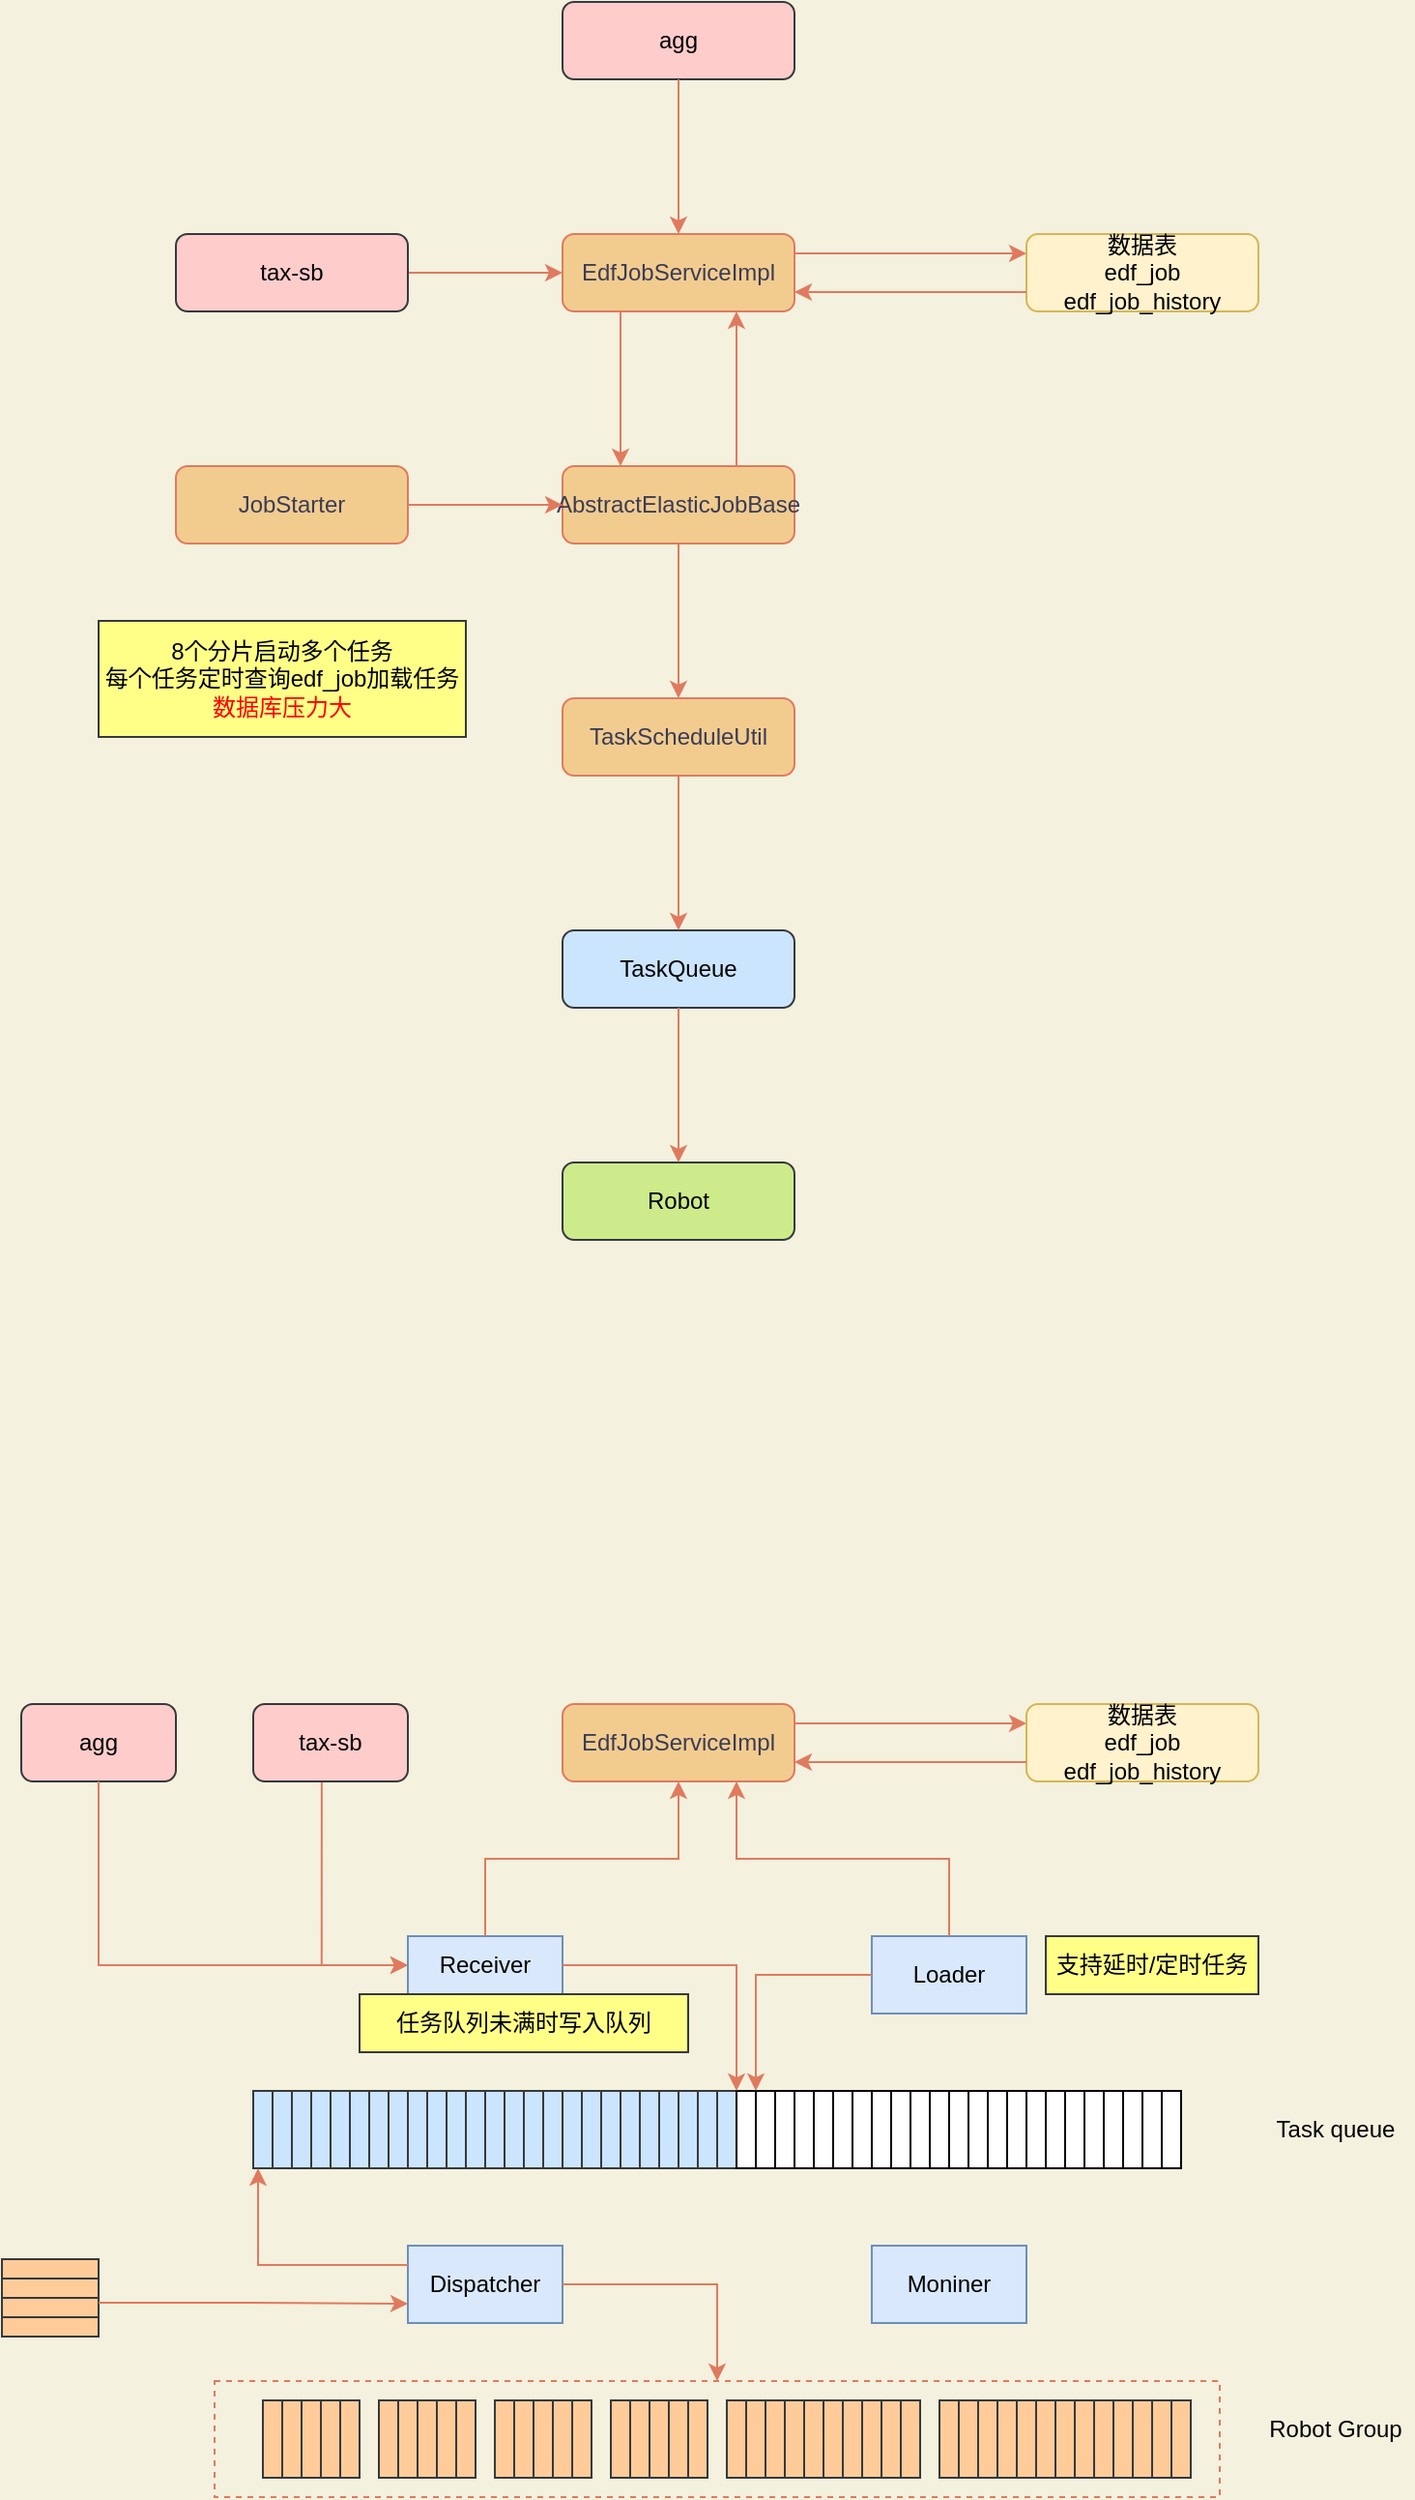 <mxfile version="16.2.6" type="github">
  <diagram id="C5RBs43oDa-KdzZeNtuy" name="Page-1">
    <mxGraphModel dx="1038" dy="613" grid="1" gridSize="10" guides="1" tooltips="1" connect="1" arrows="1" fold="1" page="1" pageScale="1" pageWidth="827" pageHeight="1169" background="#F4F1DE" math="0" shadow="0">
      <root>
        <mxCell id="WIyWlLk6GJQsqaUBKTNV-0" />
        <mxCell id="WIyWlLk6GJQsqaUBKTNV-1" parent="WIyWlLk6GJQsqaUBKTNV-0" />
        <mxCell id="5LpRbifwJaGGcmGT_of5-8" style="edgeStyle=orthogonalEdgeStyle;rounded=0;orthogonalLoop=1;jettySize=auto;html=1;exitX=1;exitY=0.5;exitDx=0;exitDy=0;entryX=0;entryY=0.5;entryDx=0;entryDy=0;labelBackgroundColor=#F4F1DE;strokeColor=#E07A5F;fontColor=#393C56;" edge="1" parent="WIyWlLk6GJQsqaUBKTNV-1" source="5LpRbifwJaGGcmGT_of5-0" target="5LpRbifwJaGGcmGT_of5-1">
          <mxGeometry relative="1" as="geometry">
            <mxPoint x="350" y="585" as="targetPoint" />
          </mxGeometry>
        </mxCell>
        <mxCell id="5LpRbifwJaGGcmGT_of5-0" value="tax-sb" style="rounded=1;whiteSpace=wrap;html=1;fontSize=12;glass=0;strokeWidth=1;shadow=0;fillColor=#ffcccc;strokeColor=#36393d;" vertex="1" parent="WIyWlLk6GJQsqaUBKTNV-1">
          <mxGeometry x="160" y="560" width="120" height="40" as="geometry" />
        </mxCell>
        <mxCell id="5LpRbifwJaGGcmGT_of5-1" value="EdfJobServiceImpl" style="rounded=1;whiteSpace=wrap;html=1;fontSize=12;glass=0;strokeWidth=1;shadow=0;fillColor=#F2CC8F;strokeColor=#E07A5F;fontColor=#393C56;" vertex="1" parent="WIyWlLk6GJQsqaUBKTNV-1">
          <mxGeometry x="360" y="560" width="120" height="40" as="geometry" />
        </mxCell>
        <mxCell id="5LpRbifwJaGGcmGT_of5-2" value="数据表&lt;br&gt;edf_job&lt;br&gt;edf_job_history" style="rounded=1;whiteSpace=wrap;html=1;fontSize=12;glass=0;strokeWidth=1;shadow=0;fillColor=#fff2cc;strokeColor=#d6b656;" vertex="1" parent="WIyWlLk6GJQsqaUBKTNV-1">
          <mxGeometry x="600" y="560" width="120" height="40" as="geometry" />
        </mxCell>
        <mxCell id="5LpRbifwJaGGcmGT_of5-9" style="edgeStyle=orthogonalEdgeStyle;rounded=0;orthogonalLoop=1;jettySize=auto;html=1;entryX=0;entryY=0.25;entryDx=0;entryDy=0;exitX=1;exitY=0.25;exitDx=0;exitDy=0;labelBackgroundColor=#F4F1DE;strokeColor=#E07A5F;fontColor=#393C56;" edge="1" parent="WIyWlLk6GJQsqaUBKTNV-1" source="5LpRbifwJaGGcmGT_of5-1" target="5LpRbifwJaGGcmGT_of5-2">
          <mxGeometry relative="1" as="geometry">
            <mxPoint x="360" y="595" as="targetPoint" />
            <mxPoint x="480" y="580" as="sourcePoint" />
          </mxGeometry>
        </mxCell>
        <mxCell id="5LpRbifwJaGGcmGT_of5-10" value="JobStarter" style="rounded=1;whiteSpace=wrap;html=1;fontSize=12;glass=0;strokeWidth=1;shadow=0;fillColor=#F2CC8F;strokeColor=#E07A5F;fontColor=#393C56;" vertex="1" parent="WIyWlLk6GJQsqaUBKTNV-1">
          <mxGeometry x="160" y="680" width="120" height="40" as="geometry" />
        </mxCell>
        <mxCell id="5LpRbifwJaGGcmGT_of5-11" value="AbstractElasticJobBase" style="rounded=1;whiteSpace=wrap;html=1;fontSize=12;glass=0;strokeWidth=1;shadow=0;fillColor=#F2CC8F;strokeColor=#E07A5F;fontColor=#393C56;" vertex="1" parent="WIyWlLk6GJQsqaUBKTNV-1">
          <mxGeometry x="360" y="680" width="120" height="40" as="geometry" />
        </mxCell>
        <mxCell id="5LpRbifwJaGGcmGT_of5-12" value="TaskScheduleUtil" style="rounded=1;whiteSpace=wrap;html=1;fontSize=12;glass=0;strokeWidth=1;shadow=0;fillColor=#F2CC8F;strokeColor=#E07A5F;fontColor=#393C56;" vertex="1" parent="WIyWlLk6GJQsqaUBKTNV-1">
          <mxGeometry x="360" y="800" width="120" height="40" as="geometry" />
        </mxCell>
        <mxCell id="5LpRbifwJaGGcmGT_of5-13" value="TaskQueue" style="rounded=1;whiteSpace=wrap;html=1;fontSize=12;glass=0;strokeWidth=1;shadow=0;fillColor=#cce5ff;strokeColor=#36393d;" vertex="1" parent="WIyWlLk6GJQsqaUBKTNV-1">
          <mxGeometry x="360" y="920" width="120" height="40" as="geometry" />
        </mxCell>
        <mxCell id="5LpRbifwJaGGcmGT_of5-14" value="Robot" style="rounded=1;whiteSpace=wrap;html=1;fontSize=12;glass=0;strokeWidth=1;shadow=0;fillColor=#cdeb8b;strokeColor=#36393d;" vertex="1" parent="WIyWlLk6GJQsqaUBKTNV-1">
          <mxGeometry x="360" y="1040" width="120" height="40" as="geometry" />
        </mxCell>
        <mxCell id="5LpRbifwJaGGcmGT_of5-15" style="edgeStyle=orthogonalEdgeStyle;rounded=0;orthogonalLoop=1;jettySize=auto;html=1;exitX=1;exitY=0.5;exitDx=0;exitDy=0;entryX=0;entryY=0.5;entryDx=0;entryDy=0;labelBackgroundColor=#F4F1DE;strokeColor=#E07A5F;fontColor=#393C56;" edge="1" parent="WIyWlLk6GJQsqaUBKTNV-1" source="5LpRbifwJaGGcmGT_of5-10" target="5LpRbifwJaGGcmGT_of5-11">
          <mxGeometry relative="1" as="geometry">
            <mxPoint x="350" y="700" as="targetPoint" />
            <mxPoint x="210" y="650" as="sourcePoint" />
          </mxGeometry>
        </mxCell>
        <mxCell id="5LpRbifwJaGGcmGT_of5-16" style="edgeStyle=orthogonalEdgeStyle;rounded=0;orthogonalLoop=1;jettySize=auto;html=1;exitX=0.5;exitY=1;exitDx=0;exitDy=0;entryX=0.5;entryY=0;entryDx=0;entryDy=0;labelBackgroundColor=#F4F1DE;strokeColor=#E07A5F;fontColor=#393C56;" edge="1" parent="WIyWlLk6GJQsqaUBKTNV-1" source="5LpRbifwJaGGcmGT_of5-11" target="5LpRbifwJaGGcmGT_of5-12">
          <mxGeometry relative="1" as="geometry">
            <mxPoint x="593" y="650" as="targetPoint" />
            <mxPoint x="450" y="650" as="sourcePoint" />
          </mxGeometry>
        </mxCell>
        <mxCell id="5LpRbifwJaGGcmGT_of5-17" style="edgeStyle=orthogonalEdgeStyle;rounded=0;orthogonalLoop=1;jettySize=auto;html=1;exitX=0.25;exitY=1;exitDx=0;exitDy=0;entryX=0.25;entryY=0;entryDx=0;entryDy=0;labelBackgroundColor=#F4F1DE;strokeColor=#E07A5F;fontColor=#393C56;" edge="1" parent="WIyWlLk6GJQsqaUBKTNV-1" source="5LpRbifwJaGGcmGT_of5-1" target="5LpRbifwJaGGcmGT_of5-11">
          <mxGeometry relative="1" as="geometry">
            <mxPoint x="420" y="680" as="targetPoint" />
            <mxPoint x="340" y="819.5" as="sourcePoint" />
          </mxGeometry>
        </mxCell>
        <mxCell id="5LpRbifwJaGGcmGT_of5-19" style="edgeStyle=orthogonalEdgeStyle;rounded=0;orthogonalLoop=1;jettySize=auto;html=1;exitX=0.75;exitY=0;exitDx=0;exitDy=0;entryX=0.75;entryY=1;entryDx=0;entryDy=0;labelBackgroundColor=#F4F1DE;strokeColor=#E07A5F;fontColor=#393C56;" edge="1" parent="WIyWlLk6GJQsqaUBKTNV-1" source="5LpRbifwJaGGcmGT_of5-11" target="5LpRbifwJaGGcmGT_of5-1">
          <mxGeometry relative="1" as="geometry">
            <mxPoint x="470" y="829.5" as="targetPoint" />
            <mxPoint x="350" y="829.5" as="sourcePoint" />
          </mxGeometry>
        </mxCell>
        <mxCell id="5LpRbifwJaGGcmGT_of5-20" style="edgeStyle=orthogonalEdgeStyle;rounded=0;orthogonalLoop=1;jettySize=auto;html=1;entryX=0.5;entryY=0;entryDx=0;entryDy=0;exitX=0.5;exitY=1;exitDx=0;exitDy=0;labelBackgroundColor=#F4F1DE;strokeColor=#E07A5F;fontColor=#393C56;" edge="1" parent="WIyWlLk6GJQsqaUBKTNV-1" source="5LpRbifwJaGGcmGT_of5-12" target="5LpRbifwJaGGcmGT_of5-13">
          <mxGeometry relative="1" as="geometry">
            <mxPoint x="240" y="959.5" as="targetPoint" />
            <mxPoint x="400" y="870" as="sourcePoint" />
          </mxGeometry>
        </mxCell>
        <mxCell id="5LpRbifwJaGGcmGT_of5-21" style="edgeStyle=orthogonalEdgeStyle;rounded=0;orthogonalLoop=1;jettySize=auto;html=1;entryX=0.5;entryY=0;entryDx=0;entryDy=0;exitX=0.5;exitY=1;exitDx=0;exitDy=0;labelBackgroundColor=#F4F1DE;strokeColor=#E07A5F;fontColor=#393C56;" edge="1" parent="WIyWlLk6GJQsqaUBKTNV-1" source="5LpRbifwJaGGcmGT_of5-13" target="5LpRbifwJaGGcmGT_of5-14">
          <mxGeometry relative="1" as="geometry">
            <mxPoint x="250" y="969.5" as="targetPoint" />
            <mxPoint x="363.2" y="970" as="sourcePoint" />
          </mxGeometry>
        </mxCell>
        <mxCell id="5LpRbifwJaGGcmGT_of5-22" style="edgeStyle=orthogonalEdgeStyle;rounded=0;orthogonalLoop=1;jettySize=auto;html=1;entryX=1;entryY=0.75;entryDx=0;entryDy=0;exitX=0;exitY=0.75;exitDx=0;exitDy=0;labelBackgroundColor=#F4F1DE;strokeColor=#E07A5F;fontColor=#393C56;" edge="1" parent="WIyWlLk6GJQsqaUBKTNV-1" source="5LpRbifwJaGGcmGT_of5-2" target="5LpRbifwJaGGcmGT_of5-1">
          <mxGeometry relative="1" as="geometry">
            <mxPoint x="610" y="630" as="targetPoint" />
            <mxPoint x="490" y="630" as="sourcePoint" />
          </mxGeometry>
        </mxCell>
        <mxCell id="5LpRbifwJaGGcmGT_of5-23" value="agg" style="rounded=1;whiteSpace=wrap;html=1;fontSize=12;glass=0;strokeWidth=1;shadow=0;fillColor=#ffcccc;strokeColor=#36393d;" vertex="1" parent="WIyWlLk6GJQsqaUBKTNV-1">
          <mxGeometry x="360" y="440" width="120" height="40" as="geometry" />
        </mxCell>
        <mxCell id="5LpRbifwJaGGcmGT_of5-24" style="edgeStyle=orthogonalEdgeStyle;rounded=0;orthogonalLoop=1;jettySize=auto;html=1;exitX=0.5;exitY=1;exitDx=0;exitDy=0;labelBackgroundColor=#F4F1DE;strokeColor=#E07A5F;fontColor=#393C56;entryX=0.5;entryY=0;entryDx=0;entryDy=0;" edge="1" parent="WIyWlLk6GJQsqaUBKTNV-1" source="5LpRbifwJaGGcmGT_of5-23" target="5LpRbifwJaGGcmGT_of5-1">
          <mxGeometry relative="1" as="geometry">
            <mxPoint x="420" y="550" as="targetPoint" />
            <mxPoint x="413" y="610" as="sourcePoint" />
          </mxGeometry>
        </mxCell>
        <mxCell id="5LpRbifwJaGGcmGT_of5-25" value="&lt;font color=&quot;#000000&quot;&gt;8个分片启动多个任务&lt;br&gt;每个任务定时查询edf_job加载任务&lt;/font&gt;&lt;br&gt;数据库压力大" style="rounded=0;whiteSpace=wrap;html=1;sketch=0;strokeColor=#36393d;fillColor=#ffff88;fontColor=#FF0000;" vertex="1" parent="WIyWlLk6GJQsqaUBKTNV-1">
          <mxGeometry x="120" y="760" width="190" height="60" as="geometry" />
        </mxCell>
        <mxCell id="5LpRbifwJaGGcmGT_of5-29" style="edgeStyle=orthogonalEdgeStyle;rounded=0;orthogonalLoop=1;jettySize=auto;html=1;entryX=0;entryY=0.5;entryDx=0;entryDy=0;labelBackgroundColor=#F4F1DE;strokeColor=#E07A5F;fontColor=#393C56;exitX=0.443;exitY=0.995;exitDx=0;exitDy=0;exitPerimeter=0;" edge="1" parent="WIyWlLk6GJQsqaUBKTNV-1" source="5LpRbifwJaGGcmGT_of5-30" target="5LpRbifwJaGGcmGT_of5-85">
          <mxGeometry relative="1" as="geometry">
            <mxPoint x="350" y="1345" as="targetPoint" />
            <mxPoint x="450" y="1450" as="sourcePoint" />
          </mxGeometry>
        </mxCell>
        <mxCell id="5LpRbifwJaGGcmGT_of5-30" value="tax-sb" style="rounded=1;whiteSpace=wrap;html=1;fontSize=12;glass=0;strokeWidth=1;shadow=0;fillColor=#ffcccc;strokeColor=#36393d;" vertex="1" parent="WIyWlLk6GJQsqaUBKTNV-1">
          <mxGeometry x="200" y="1320" width="80" height="40" as="geometry" />
        </mxCell>
        <mxCell id="5LpRbifwJaGGcmGT_of5-31" value="EdfJobServiceImpl" style="rounded=1;whiteSpace=wrap;html=1;fontSize=12;glass=0;strokeWidth=1;shadow=0;fillColor=#F2CC8F;strokeColor=#E07A5F;fontColor=#393C56;" vertex="1" parent="WIyWlLk6GJQsqaUBKTNV-1">
          <mxGeometry x="360" y="1320" width="120" height="40" as="geometry" />
        </mxCell>
        <mxCell id="5LpRbifwJaGGcmGT_of5-32" value="数据表&lt;br&gt;edf_job&lt;br&gt;edf_job_history" style="rounded=1;whiteSpace=wrap;html=1;fontSize=12;glass=0;strokeWidth=1;shadow=0;fillColor=#fff2cc;strokeColor=#d6b656;" vertex="1" parent="WIyWlLk6GJQsqaUBKTNV-1">
          <mxGeometry x="600" y="1320" width="120" height="40" as="geometry" />
        </mxCell>
        <mxCell id="5LpRbifwJaGGcmGT_of5-33" style="edgeStyle=orthogonalEdgeStyle;rounded=0;orthogonalLoop=1;jettySize=auto;html=1;entryX=0;entryY=0.25;entryDx=0;entryDy=0;exitX=1;exitY=0.25;exitDx=0;exitDy=0;labelBackgroundColor=#F4F1DE;strokeColor=#E07A5F;fontColor=#393C56;" edge="1" parent="WIyWlLk6GJQsqaUBKTNV-1" source="5LpRbifwJaGGcmGT_of5-31" target="5LpRbifwJaGGcmGT_of5-32">
          <mxGeometry relative="1" as="geometry">
            <mxPoint x="360" y="1355" as="targetPoint" />
            <mxPoint x="480" y="1340" as="sourcePoint" />
          </mxGeometry>
        </mxCell>
        <mxCell id="5LpRbifwJaGGcmGT_of5-34" style="edgeStyle=orthogonalEdgeStyle;rounded=0;orthogonalLoop=1;jettySize=auto;html=1;entryX=1;entryY=0.75;entryDx=0;entryDy=0;exitX=0;exitY=0.75;exitDx=0;exitDy=0;labelBackgroundColor=#F4F1DE;strokeColor=#E07A5F;fontColor=#393C56;" edge="1" parent="WIyWlLk6GJQsqaUBKTNV-1" source="5LpRbifwJaGGcmGT_of5-32" target="5LpRbifwJaGGcmGT_of5-31">
          <mxGeometry relative="1" as="geometry">
            <mxPoint x="610" y="1390" as="targetPoint" />
            <mxPoint x="490" y="1390" as="sourcePoint" />
          </mxGeometry>
        </mxCell>
        <mxCell id="5LpRbifwJaGGcmGT_of5-35" value="agg" style="rounded=1;whiteSpace=wrap;html=1;fontSize=12;glass=0;strokeWidth=1;shadow=0;fillColor=#ffcccc;strokeColor=#36393d;" vertex="1" parent="WIyWlLk6GJQsqaUBKTNV-1">
          <mxGeometry x="80" y="1320" width="80" height="40" as="geometry" />
        </mxCell>
        <mxCell id="5LpRbifwJaGGcmGT_of5-36" style="edgeStyle=orthogonalEdgeStyle;rounded=0;orthogonalLoop=1;jettySize=auto;html=1;exitX=0.5;exitY=1;exitDx=0;exitDy=0;labelBackgroundColor=#F4F1DE;strokeColor=#E07A5F;fontColor=#393C56;entryX=0;entryY=0.5;entryDx=0;entryDy=0;" edge="1" parent="WIyWlLk6GJQsqaUBKTNV-1" source="5LpRbifwJaGGcmGT_of5-35" target="5LpRbifwJaGGcmGT_of5-85">
          <mxGeometry relative="1" as="geometry">
            <mxPoint x="420" y="1310" as="targetPoint" />
            <mxPoint x="413" y="1370" as="sourcePoint" />
          </mxGeometry>
        </mxCell>
        <mxCell id="5LpRbifwJaGGcmGT_of5-37" value="" style="rounded=0;whiteSpace=wrap;html=1;sketch=0;fillColor=#cce5ff;strokeColor=#36393d;" vertex="1" parent="WIyWlLk6GJQsqaUBKTNV-1">
          <mxGeometry x="200" y="1520" width="10" height="40" as="geometry" />
        </mxCell>
        <mxCell id="5LpRbifwJaGGcmGT_of5-38" value="" style="rounded=0;whiteSpace=wrap;html=1;sketch=0;fillColor=#cce5ff;strokeColor=#36393d;" vertex="1" parent="WIyWlLk6GJQsqaUBKTNV-1">
          <mxGeometry x="210" y="1520" width="10" height="40" as="geometry" />
        </mxCell>
        <mxCell id="5LpRbifwJaGGcmGT_of5-39" value="" style="rounded=0;whiteSpace=wrap;html=1;sketch=0;fillColor=#cce5ff;strokeColor=#36393d;" vertex="1" parent="WIyWlLk6GJQsqaUBKTNV-1">
          <mxGeometry x="220" y="1520" width="10" height="40" as="geometry" />
        </mxCell>
        <mxCell id="5LpRbifwJaGGcmGT_of5-40" value="" style="rounded=0;whiteSpace=wrap;html=1;sketch=0;fillColor=#cce5ff;strokeColor=#36393d;" vertex="1" parent="WIyWlLk6GJQsqaUBKTNV-1">
          <mxGeometry x="230" y="1520" width="10" height="40" as="geometry" />
        </mxCell>
        <mxCell id="5LpRbifwJaGGcmGT_of5-41" value="" style="rounded=0;whiteSpace=wrap;html=1;sketch=0;fillColor=#cce5ff;strokeColor=#36393d;" vertex="1" parent="WIyWlLk6GJQsqaUBKTNV-1">
          <mxGeometry x="240" y="1520" width="10" height="40" as="geometry" />
        </mxCell>
        <mxCell id="5LpRbifwJaGGcmGT_of5-42" value="" style="rounded=0;whiteSpace=wrap;html=1;sketch=0;fillColor=#cce5ff;strokeColor=#36393d;" vertex="1" parent="WIyWlLk6GJQsqaUBKTNV-1">
          <mxGeometry x="250" y="1520" width="10" height="40" as="geometry" />
        </mxCell>
        <mxCell id="5LpRbifwJaGGcmGT_of5-43" value="" style="rounded=0;whiteSpace=wrap;html=1;sketch=0;fillColor=#cce5ff;strokeColor=#36393d;" vertex="1" parent="WIyWlLk6GJQsqaUBKTNV-1">
          <mxGeometry x="260" y="1520" width="10" height="40" as="geometry" />
        </mxCell>
        <mxCell id="5LpRbifwJaGGcmGT_of5-44" value="" style="rounded=0;whiteSpace=wrap;html=1;sketch=0;fillColor=#cce5ff;strokeColor=#36393d;" vertex="1" parent="WIyWlLk6GJQsqaUBKTNV-1">
          <mxGeometry x="270" y="1520" width="10" height="40" as="geometry" />
        </mxCell>
        <mxCell id="5LpRbifwJaGGcmGT_of5-45" value="" style="rounded=0;whiteSpace=wrap;html=1;sketch=0;fillColor=#cce5ff;strokeColor=#36393d;" vertex="1" parent="WIyWlLk6GJQsqaUBKTNV-1">
          <mxGeometry x="280" y="1520" width="10" height="40" as="geometry" />
        </mxCell>
        <mxCell id="5LpRbifwJaGGcmGT_of5-46" value="" style="rounded=0;whiteSpace=wrap;html=1;sketch=0;fillColor=#cce5ff;strokeColor=#36393d;" vertex="1" parent="WIyWlLk6GJQsqaUBKTNV-1">
          <mxGeometry x="290" y="1520" width="10" height="40" as="geometry" />
        </mxCell>
        <mxCell id="5LpRbifwJaGGcmGT_of5-47" value="" style="rounded=0;whiteSpace=wrap;html=1;sketch=0;fillColor=#cce5ff;strokeColor=#36393d;" vertex="1" parent="WIyWlLk6GJQsqaUBKTNV-1">
          <mxGeometry x="300" y="1520" width="10" height="40" as="geometry" />
        </mxCell>
        <mxCell id="5LpRbifwJaGGcmGT_of5-48" value="" style="rounded=0;whiteSpace=wrap;html=1;sketch=0;fillColor=#cce5ff;strokeColor=#36393d;" vertex="1" parent="WIyWlLk6GJQsqaUBKTNV-1">
          <mxGeometry x="310" y="1520" width="10" height="40" as="geometry" />
        </mxCell>
        <mxCell id="5LpRbifwJaGGcmGT_of5-49" value="" style="rounded=0;whiteSpace=wrap;html=1;sketch=0;fillColor=#cce5ff;strokeColor=#36393d;" vertex="1" parent="WIyWlLk6GJQsqaUBKTNV-1">
          <mxGeometry x="320" y="1520" width="10" height="40" as="geometry" />
        </mxCell>
        <mxCell id="5LpRbifwJaGGcmGT_of5-50" value="" style="rounded=0;whiteSpace=wrap;html=1;sketch=0;fillColor=#cce5ff;strokeColor=#36393d;" vertex="1" parent="WIyWlLk6GJQsqaUBKTNV-1">
          <mxGeometry x="330" y="1520" width="10" height="40" as="geometry" />
        </mxCell>
        <mxCell id="5LpRbifwJaGGcmGT_of5-51" value="" style="rounded=0;whiteSpace=wrap;html=1;sketch=0;fillColor=#cce5ff;strokeColor=#36393d;" vertex="1" parent="WIyWlLk6GJQsqaUBKTNV-1">
          <mxGeometry x="340" y="1520" width="10" height="40" as="geometry" />
        </mxCell>
        <mxCell id="5LpRbifwJaGGcmGT_of5-52" value="" style="rounded=0;whiteSpace=wrap;html=1;sketch=0;fillColor=#cce5ff;strokeColor=#36393d;" vertex="1" parent="WIyWlLk6GJQsqaUBKTNV-1">
          <mxGeometry x="350" y="1520" width="10" height="40" as="geometry" />
        </mxCell>
        <mxCell id="5LpRbifwJaGGcmGT_of5-53" value="" style="rounded=0;whiteSpace=wrap;html=1;sketch=0;fillColor=#cce5ff;strokeColor=#36393d;" vertex="1" parent="WIyWlLk6GJQsqaUBKTNV-1">
          <mxGeometry x="360" y="1520" width="10" height="40" as="geometry" />
        </mxCell>
        <mxCell id="5LpRbifwJaGGcmGT_of5-54" value="" style="rounded=0;whiteSpace=wrap;html=1;sketch=0;fillColor=#cce5ff;strokeColor=#36393d;" vertex="1" parent="WIyWlLk6GJQsqaUBKTNV-1">
          <mxGeometry x="370" y="1520" width="10" height="40" as="geometry" />
        </mxCell>
        <mxCell id="5LpRbifwJaGGcmGT_of5-55" value="" style="rounded=0;whiteSpace=wrap;html=1;sketch=0;fillColor=#cce5ff;strokeColor=#36393d;" vertex="1" parent="WIyWlLk6GJQsqaUBKTNV-1">
          <mxGeometry x="380" y="1520" width="10" height="40" as="geometry" />
        </mxCell>
        <mxCell id="5LpRbifwJaGGcmGT_of5-56" value="" style="rounded=0;whiteSpace=wrap;html=1;sketch=0;fillColor=#cce5ff;strokeColor=#36393d;" vertex="1" parent="WIyWlLk6GJQsqaUBKTNV-1">
          <mxGeometry x="390" y="1520" width="10" height="40" as="geometry" />
        </mxCell>
        <mxCell id="5LpRbifwJaGGcmGT_of5-57" value="" style="rounded=0;whiteSpace=wrap;html=1;sketch=0;fillColor=#cce5ff;strokeColor=#36393d;" vertex="1" parent="WIyWlLk6GJQsqaUBKTNV-1">
          <mxGeometry x="400" y="1520" width="10" height="40" as="geometry" />
        </mxCell>
        <mxCell id="5LpRbifwJaGGcmGT_of5-58" value="" style="rounded=0;whiteSpace=wrap;html=1;sketch=0;fillColor=#cce5ff;strokeColor=#36393d;" vertex="1" parent="WIyWlLk6GJQsqaUBKTNV-1">
          <mxGeometry x="410" y="1520" width="10" height="40" as="geometry" />
        </mxCell>
        <mxCell id="5LpRbifwJaGGcmGT_of5-59" value="" style="rounded=0;whiteSpace=wrap;html=1;sketch=0;fillColor=#cce5ff;strokeColor=#36393d;" vertex="1" parent="WIyWlLk6GJQsqaUBKTNV-1">
          <mxGeometry x="420" y="1520" width="10" height="40" as="geometry" />
        </mxCell>
        <mxCell id="5LpRbifwJaGGcmGT_of5-60" value="" style="rounded=0;whiteSpace=wrap;html=1;sketch=0;fillColor=#cce5ff;strokeColor=#36393d;" vertex="1" parent="WIyWlLk6GJQsqaUBKTNV-1">
          <mxGeometry x="430" y="1520" width="10" height="40" as="geometry" />
        </mxCell>
        <mxCell id="5LpRbifwJaGGcmGT_of5-61" value="" style="rounded=0;whiteSpace=wrap;html=1;sketch=0;fillColor=#cce5ff;strokeColor=#36393d;" vertex="1" parent="WIyWlLk6GJQsqaUBKTNV-1">
          <mxGeometry x="440" y="1520" width="10" height="40" as="geometry" />
        </mxCell>
        <mxCell id="5LpRbifwJaGGcmGT_of5-62" value="" style="rounded=0;whiteSpace=wrap;html=1;sketch=0;" vertex="1" parent="WIyWlLk6GJQsqaUBKTNV-1">
          <mxGeometry x="450" y="1520" width="10" height="40" as="geometry" />
        </mxCell>
        <mxCell id="5LpRbifwJaGGcmGT_of5-63" value="" style="rounded=0;whiteSpace=wrap;html=1;sketch=0;" vertex="1" parent="WIyWlLk6GJQsqaUBKTNV-1">
          <mxGeometry x="460" y="1520" width="10" height="40" as="geometry" />
        </mxCell>
        <mxCell id="5LpRbifwJaGGcmGT_of5-64" value="" style="rounded=0;whiteSpace=wrap;html=1;sketch=0;" vertex="1" parent="WIyWlLk6GJQsqaUBKTNV-1">
          <mxGeometry x="470" y="1520" width="10" height="40" as="geometry" />
        </mxCell>
        <mxCell id="5LpRbifwJaGGcmGT_of5-65" value="" style="rounded=0;whiteSpace=wrap;html=1;sketch=0;" vertex="1" parent="WIyWlLk6GJQsqaUBKTNV-1">
          <mxGeometry x="480" y="1520" width="10" height="40" as="geometry" />
        </mxCell>
        <mxCell id="5LpRbifwJaGGcmGT_of5-66" value="" style="rounded=0;whiteSpace=wrap;html=1;sketch=0;" vertex="1" parent="WIyWlLk6GJQsqaUBKTNV-1">
          <mxGeometry x="490" y="1520" width="10" height="40" as="geometry" />
        </mxCell>
        <mxCell id="5LpRbifwJaGGcmGT_of5-67" value="" style="rounded=0;whiteSpace=wrap;html=1;sketch=0;" vertex="1" parent="WIyWlLk6GJQsqaUBKTNV-1">
          <mxGeometry x="500" y="1520" width="10" height="40" as="geometry" />
        </mxCell>
        <mxCell id="5LpRbifwJaGGcmGT_of5-68" value="" style="rounded=0;whiteSpace=wrap;html=1;sketch=0;" vertex="1" parent="WIyWlLk6GJQsqaUBKTNV-1">
          <mxGeometry x="510" y="1520" width="10" height="40" as="geometry" />
        </mxCell>
        <mxCell id="5LpRbifwJaGGcmGT_of5-69" value="" style="rounded=0;whiteSpace=wrap;html=1;sketch=0;" vertex="1" parent="WIyWlLk6GJQsqaUBKTNV-1">
          <mxGeometry x="520" y="1520" width="10" height="40" as="geometry" />
        </mxCell>
        <mxCell id="5LpRbifwJaGGcmGT_of5-70" value="" style="rounded=0;whiteSpace=wrap;html=1;sketch=0;" vertex="1" parent="WIyWlLk6GJQsqaUBKTNV-1">
          <mxGeometry x="530" y="1520" width="10" height="40" as="geometry" />
        </mxCell>
        <mxCell id="5LpRbifwJaGGcmGT_of5-71" value="" style="rounded=0;whiteSpace=wrap;html=1;sketch=0;" vertex="1" parent="WIyWlLk6GJQsqaUBKTNV-1">
          <mxGeometry x="540" y="1520" width="10" height="40" as="geometry" />
        </mxCell>
        <mxCell id="5LpRbifwJaGGcmGT_of5-72" value="" style="rounded=0;whiteSpace=wrap;html=1;sketch=0;" vertex="1" parent="WIyWlLk6GJQsqaUBKTNV-1">
          <mxGeometry x="550" y="1520" width="10" height="40" as="geometry" />
        </mxCell>
        <mxCell id="5LpRbifwJaGGcmGT_of5-73" value="" style="rounded=0;whiteSpace=wrap;html=1;sketch=0;" vertex="1" parent="WIyWlLk6GJQsqaUBKTNV-1">
          <mxGeometry x="560" y="1520" width="10" height="40" as="geometry" />
        </mxCell>
        <mxCell id="5LpRbifwJaGGcmGT_of5-74" value="" style="rounded=0;whiteSpace=wrap;html=1;sketch=0;" vertex="1" parent="WIyWlLk6GJQsqaUBKTNV-1">
          <mxGeometry x="570" y="1520" width="10" height="40" as="geometry" />
        </mxCell>
        <mxCell id="5LpRbifwJaGGcmGT_of5-75" value="" style="rounded=0;whiteSpace=wrap;html=1;sketch=0;" vertex="1" parent="WIyWlLk6GJQsqaUBKTNV-1">
          <mxGeometry x="580" y="1520" width="10" height="40" as="geometry" />
        </mxCell>
        <mxCell id="5LpRbifwJaGGcmGT_of5-76" value="" style="rounded=0;whiteSpace=wrap;html=1;sketch=0;" vertex="1" parent="WIyWlLk6GJQsqaUBKTNV-1">
          <mxGeometry x="590" y="1520" width="10" height="40" as="geometry" />
        </mxCell>
        <mxCell id="5LpRbifwJaGGcmGT_of5-77" value="" style="rounded=0;whiteSpace=wrap;html=1;sketch=0;" vertex="1" parent="WIyWlLk6GJQsqaUBKTNV-1">
          <mxGeometry x="600" y="1520" width="10" height="40" as="geometry" />
        </mxCell>
        <mxCell id="5LpRbifwJaGGcmGT_of5-78" value="" style="rounded=0;whiteSpace=wrap;html=1;sketch=0;" vertex="1" parent="WIyWlLk6GJQsqaUBKTNV-1">
          <mxGeometry x="610" y="1520" width="10" height="40" as="geometry" />
        </mxCell>
        <mxCell id="5LpRbifwJaGGcmGT_of5-79" value="" style="rounded=0;whiteSpace=wrap;html=1;sketch=0;" vertex="1" parent="WIyWlLk6GJQsqaUBKTNV-1">
          <mxGeometry x="620" y="1520" width="10" height="40" as="geometry" />
        </mxCell>
        <mxCell id="5LpRbifwJaGGcmGT_of5-80" value="" style="rounded=0;whiteSpace=wrap;html=1;sketch=0;" vertex="1" parent="WIyWlLk6GJQsqaUBKTNV-1">
          <mxGeometry x="630" y="1520" width="10" height="40" as="geometry" />
        </mxCell>
        <mxCell id="5LpRbifwJaGGcmGT_of5-81" value="" style="rounded=0;whiteSpace=wrap;html=1;sketch=0;" vertex="1" parent="WIyWlLk6GJQsqaUBKTNV-1">
          <mxGeometry x="640" y="1520" width="10" height="40" as="geometry" />
        </mxCell>
        <mxCell id="5LpRbifwJaGGcmGT_of5-82" value="" style="rounded=0;whiteSpace=wrap;html=1;sketch=0;" vertex="1" parent="WIyWlLk6GJQsqaUBKTNV-1">
          <mxGeometry x="650" y="1520" width="10" height="40" as="geometry" />
        </mxCell>
        <mxCell id="5LpRbifwJaGGcmGT_of5-83" value="" style="rounded=0;whiteSpace=wrap;html=1;sketch=0;" vertex="1" parent="WIyWlLk6GJQsqaUBKTNV-1">
          <mxGeometry x="660" y="1520" width="10" height="40" as="geometry" />
        </mxCell>
        <mxCell id="5LpRbifwJaGGcmGT_of5-84" value="" style="rounded=0;whiteSpace=wrap;html=1;sketch=0;" vertex="1" parent="WIyWlLk6GJQsqaUBKTNV-1">
          <mxGeometry x="670" y="1520" width="10" height="40" as="geometry" />
        </mxCell>
        <mxCell id="5LpRbifwJaGGcmGT_of5-85" value="Receiver" style="rounded=0;whiteSpace=wrap;html=1;sketch=0;strokeColor=#6c8ebf;fillColor=#dae8fc;" vertex="1" parent="WIyWlLk6GJQsqaUBKTNV-1">
          <mxGeometry x="280" y="1440" width="80" height="30" as="geometry" />
        </mxCell>
        <mxCell id="5LpRbifwJaGGcmGT_of5-86" value="Loader" style="rounded=0;whiteSpace=wrap;html=1;sketch=0;strokeColor=#6c8ebf;fillColor=#dae8fc;" vertex="1" parent="WIyWlLk6GJQsqaUBKTNV-1">
          <mxGeometry x="520" y="1440" width="80" height="40" as="geometry" />
        </mxCell>
        <mxCell id="5LpRbifwJaGGcmGT_of5-87" value="Dispatcher" style="rounded=0;whiteSpace=wrap;html=1;sketch=0;strokeColor=#6c8ebf;fillColor=#dae8fc;" vertex="1" parent="WIyWlLk6GJQsqaUBKTNV-1">
          <mxGeometry x="280" y="1600" width="80" height="40" as="geometry" />
        </mxCell>
        <mxCell id="5LpRbifwJaGGcmGT_of5-88" value="Moniner" style="rounded=0;whiteSpace=wrap;html=1;sketch=0;strokeColor=#6c8ebf;fillColor=#dae8fc;" vertex="1" parent="WIyWlLk6GJQsqaUBKTNV-1">
          <mxGeometry x="520" y="1600" width="80" height="40" as="geometry" />
        </mxCell>
        <mxCell id="5LpRbifwJaGGcmGT_of5-89" value="" style="rounded=0;whiteSpace=wrap;html=1;sketch=0;fillColor=#ffcc99;strokeColor=#36393d;" vertex="1" parent="WIyWlLk6GJQsqaUBKTNV-1">
          <mxGeometry x="205" y="1680" width="10" height="40" as="geometry" />
        </mxCell>
        <mxCell id="5LpRbifwJaGGcmGT_of5-90" value="" style="rounded=0;whiteSpace=wrap;html=1;sketch=0;fillColor=#ffcc99;strokeColor=#36393d;" vertex="1" parent="WIyWlLk6GJQsqaUBKTNV-1">
          <mxGeometry x="215" y="1680" width="10" height="40" as="geometry" />
        </mxCell>
        <mxCell id="5LpRbifwJaGGcmGT_of5-91" value="" style="rounded=0;whiteSpace=wrap;html=1;sketch=0;fillColor=#ffcc99;strokeColor=#36393d;" vertex="1" parent="WIyWlLk6GJQsqaUBKTNV-1">
          <mxGeometry x="225" y="1680" width="10" height="40" as="geometry" />
        </mxCell>
        <mxCell id="5LpRbifwJaGGcmGT_of5-92" value="" style="rounded=0;whiteSpace=wrap;html=1;sketch=0;fillColor=#ffcc99;strokeColor=#36393d;" vertex="1" parent="WIyWlLk6GJQsqaUBKTNV-1">
          <mxGeometry x="235" y="1680" width="10" height="40" as="geometry" />
        </mxCell>
        <mxCell id="5LpRbifwJaGGcmGT_of5-93" value="" style="rounded=0;whiteSpace=wrap;html=1;sketch=0;fillColor=#ffcc99;strokeColor=#36393d;" vertex="1" parent="WIyWlLk6GJQsqaUBKTNV-1">
          <mxGeometry x="245" y="1680" width="10" height="40" as="geometry" />
        </mxCell>
        <mxCell id="5LpRbifwJaGGcmGT_of5-95" value="" style="rounded=0;whiteSpace=wrap;html=1;sketch=0;fillColor=#ffcc99;strokeColor=#36393d;" vertex="1" parent="WIyWlLk6GJQsqaUBKTNV-1">
          <mxGeometry x="265" y="1680" width="10" height="40" as="geometry" />
        </mxCell>
        <mxCell id="5LpRbifwJaGGcmGT_of5-96" value="" style="rounded=0;whiteSpace=wrap;html=1;sketch=0;fillColor=#ffcc99;strokeColor=#36393d;" vertex="1" parent="WIyWlLk6GJQsqaUBKTNV-1">
          <mxGeometry x="275" y="1680" width="10" height="40" as="geometry" />
        </mxCell>
        <mxCell id="5LpRbifwJaGGcmGT_of5-97" value="" style="rounded=0;whiteSpace=wrap;html=1;sketch=0;fillColor=#ffcc99;strokeColor=#36393d;" vertex="1" parent="WIyWlLk6GJQsqaUBKTNV-1">
          <mxGeometry x="285" y="1680" width="10" height="40" as="geometry" />
        </mxCell>
        <mxCell id="5LpRbifwJaGGcmGT_of5-98" value="" style="rounded=0;whiteSpace=wrap;html=1;sketch=0;fillColor=#ffcc99;strokeColor=#36393d;" vertex="1" parent="WIyWlLk6GJQsqaUBKTNV-1">
          <mxGeometry x="295" y="1680" width="10" height="40" as="geometry" />
        </mxCell>
        <mxCell id="5LpRbifwJaGGcmGT_of5-99" value="" style="rounded=0;whiteSpace=wrap;html=1;sketch=0;fillColor=#ffcc99;strokeColor=#36393d;" vertex="1" parent="WIyWlLk6GJQsqaUBKTNV-1">
          <mxGeometry x="305" y="1680" width="10" height="40" as="geometry" />
        </mxCell>
        <mxCell id="5LpRbifwJaGGcmGT_of5-101" value="" style="rounded=0;whiteSpace=wrap;html=1;sketch=0;fillColor=#ffcc99;strokeColor=#36393d;" vertex="1" parent="WIyWlLk6GJQsqaUBKTNV-1">
          <mxGeometry x="325" y="1680" width="10" height="40" as="geometry" />
        </mxCell>
        <mxCell id="5LpRbifwJaGGcmGT_of5-102" value="" style="rounded=0;whiteSpace=wrap;html=1;sketch=0;fillColor=#ffcc99;strokeColor=#36393d;" vertex="1" parent="WIyWlLk6GJQsqaUBKTNV-1">
          <mxGeometry x="335" y="1680" width="10" height="40" as="geometry" />
        </mxCell>
        <mxCell id="5LpRbifwJaGGcmGT_of5-103" value="" style="rounded=0;whiteSpace=wrap;html=1;sketch=0;fillColor=#ffcc99;strokeColor=#36393d;" vertex="1" parent="WIyWlLk6GJQsqaUBKTNV-1">
          <mxGeometry x="345" y="1680" width="10" height="40" as="geometry" />
        </mxCell>
        <mxCell id="5LpRbifwJaGGcmGT_of5-104" value="" style="rounded=0;whiteSpace=wrap;html=1;sketch=0;fillColor=#ffcc99;strokeColor=#36393d;" vertex="1" parent="WIyWlLk6GJQsqaUBKTNV-1">
          <mxGeometry x="355" y="1680" width="10" height="40" as="geometry" />
        </mxCell>
        <mxCell id="5LpRbifwJaGGcmGT_of5-105" value="" style="rounded=0;whiteSpace=wrap;html=1;sketch=0;fillColor=#ffcc99;strokeColor=#36393d;" vertex="1" parent="WIyWlLk6GJQsqaUBKTNV-1">
          <mxGeometry x="365" y="1680" width="10" height="40" as="geometry" />
        </mxCell>
        <mxCell id="5LpRbifwJaGGcmGT_of5-107" value="" style="rounded=0;whiteSpace=wrap;html=1;sketch=0;fillColor=#ffcc99;strokeColor=#36393d;" vertex="1" parent="WIyWlLk6GJQsqaUBKTNV-1">
          <mxGeometry x="385" y="1680" width="10" height="40" as="geometry" />
        </mxCell>
        <mxCell id="5LpRbifwJaGGcmGT_of5-108" value="" style="rounded=0;whiteSpace=wrap;html=1;sketch=0;fillColor=#ffcc99;strokeColor=#36393d;" vertex="1" parent="WIyWlLk6GJQsqaUBKTNV-1">
          <mxGeometry x="395" y="1680" width="10" height="40" as="geometry" />
        </mxCell>
        <mxCell id="5LpRbifwJaGGcmGT_of5-109" value="" style="rounded=0;whiteSpace=wrap;html=1;sketch=0;fillColor=#ffcc99;strokeColor=#36393d;" vertex="1" parent="WIyWlLk6GJQsqaUBKTNV-1">
          <mxGeometry x="405" y="1680" width="10" height="40" as="geometry" />
        </mxCell>
        <mxCell id="5LpRbifwJaGGcmGT_of5-110" value="" style="rounded=0;whiteSpace=wrap;html=1;sketch=0;fillColor=#ffcc99;strokeColor=#36393d;" vertex="1" parent="WIyWlLk6GJQsqaUBKTNV-1">
          <mxGeometry x="415" y="1680" width="10" height="40" as="geometry" />
        </mxCell>
        <mxCell id="5LpRbifwJaGGcmGT_of5-111" value="" style="rounded=0;whiteSpace=wrap;html=1;sketch=0;fillColor=#ffcc99;strokeColor=#36393d;" vertex="1" parent="WIyWlLk6GJQsqaUBKTNV-1">
          <mxGeometry x="425" y="1680" width="10" height="40" as="geometry" />
        </mxCell>
        <mxCell id="5LpRbifwJaGGcmGT_of5-113" value="" style="rounded=0;whiteSpace=wrap;html=1;sketch=0;fillColor=#ffcc99;strokeColor=#36393d;" vertex="1" parent="WIyWlLk6GJQsqaUBKTNV-1">
          <mxGeometry x="445" y="1680" width="10" height="40" as="geometry" />
        </mxCell>
        <mxCell id="5LpRbifwJaGGcmGT_of5-114" value="" style="rounded=0;whiteSpace=wrap;html=1;sketch=0;fillColor=#ffcc99;strokeColor=#36393d;" vertex="1" parent="WIyWlLk6GJQsqaUBKTNV-1">
          <mxGeometry x="455" y="1680" width="10" height="40" as="geometry" />
        </mxCell>
        <mxCell id="5LpRbifwJaGGcmGT_of5-115" value="" style="rounded=0;whiteSpace=wrap;html=1;sketch=0;fillColor=#ffcc99;strokeColor=#36393d;" vertex="1" parent="WIyWlLk6GJQsqaUBKTNV-1">
          <mxGeometry x="465" y="1680" width="10" height="40" as="geometry" />
        </mxCell>
        <mxCell id="5LpRbifwJaGGcmGT_of5-116" value="" style="rounded=0;whiteSpace=wrap;html=1;sketch=0;fillColor=#ffcc99;strokeColor=#36393d;" vertex="1" parent="WIyWlLk6GJQsqaUBKTNV-1">
          <mxGeometry x="475" y="1680" width="10" height="40" as="geometry" />
        </mxCell>
        <mxCell id="5LpRbifwJaGGcmGT_of5-117" value="" style="rounded=0;whiteSpace=wrap;html=1;sketch=0;fillColor=#ffcc99;strokeColor=#36393d;" vertex="1" parent="WIyWlLk6GJQsqaUBKTNV-1">
          <mxGeometry x="485" y="1680" width="10" height="40" as="geometry" />
        </mxCell>
        <mxCell id="5LpRbifwJaGGcmGT_of5-118" value="" style="rounded=0;whiteSpace=wrap;html=1;sketch=0;fillColor=#ffcc99;strokeColor=#36393d;" vertex="1" parent="WIyWlLk6GJQsqaUBKTNV-1">
          <mxGeometry x="495" y="1680" width="10" height="40" as="geometry" />
        </mxCell>
        <mxCell id="5LpRbifwJaGGcmGT_of5-119" value="" style="rounded=0;whiteSpace=wrap;html=1;sketch=0;fillColor=#ffcc99;strokeColor=#36393d;" vertex="1" parent="WIyWlLk6GJQsqaUBKTNV-1">
          <mxGeometry x="505" y="1680" width="10" height="40" as="geometry" />
        </mxCell>
        <mxCell id="5LpRbifwJaGGcmGT_of5-120" value="" style="rounded=0;whiteSpace=wrap;html=1;sketch=0;fillColor=#ffcc99;strokeColor=#36393d;" vertex="1" parent="WIyWlLk6GJQsqaUBKTNV-1">
          <mxGeometry x="515" y="1680" width="10" height="40" as="geometry" />
        </mxCell>
        <mxCell id="5LpRbifwJaGGcmGT_of5-121" value="" style="rounded=0;whiteSpace=wrap;html=1;sketch=0;fillColor=#ffcc99;strokeColor=#36393d;" vertex="1" parent="WIyWlLk6GJQsqaUBKTNV-1">
          <mxGeometry x="525" y="1680" width="10" height="40" as="geometry" />
        </mxCell>
        <mxCell id="5LpRbifwJaGGcmGT_of5-122" value="" style="rounded=0;whiteSpace=wrap;html=1;sketch=0;fillColor=#ffcc99;strokeColor=#36393d;" vertex="1" parent="WIyWlLk6GJQsqaUBKTNV-1">
          <mxGeometry x="535" y="1680" width="10" height="40" as="geometry" />
        </mxCell>
        <mxCell id="5LpRbifwJaGGcmGT_of5-124" value="" style="rounded=0;whiteSpace=wrap;html=1;sketch=0;fillColor=#ffcc99;strokeColor=#36393d;" vertex="1" parent="WIyWlLk6GJQsqaUBKTNV-1">
          <mxGeometry x="555" y="1680" width="10" height="40" as="geometry" />
        </mxCell>
        <mxCell id="5LpRbifwJaGGcmGT_of5-125" value="" style="rounded=0;whiteSpace=wrap;html=1;sketch=0;fillColor=#ffcc99;strokeColor=#36393d;" vertex="1" parent="WIyWlLk6GJQsqaUBKTNV-1">
          <mxGeometry x="565" y="1680" width="10" height="40" as="geometry" />
        </mxCell>
        <mxCell id="5LpRbifwJaGGcmGT_of5-126" value="" style="rounded=0;whiteSpace=wrap;html=1;sketch=0;fillColor=#ffcc99;strokeColor=#36393d;" vertex="1" parent="WIyWlLk6GJQsqaUBKTNV-1">
          <mxGeometry x="575" y="1680" width="10" height="40" as="geometry" />
        </mxCell>
        <mxCell id="5LpRbifwJaGGcmGT_of5-127" value="" style="rounded=0;whiteSpace=wrap;html=1;sketch=0;fillColor=#ffcc99;strokeColor=#36393d;" vertex="1" parent="WIyWlLk6GJQsqaUBKTNV-1">
          <mxGeometry x="585" y="1680" width="10" height="40" as="geometry" />
        </mxCell>
        <mxCell id="5LpRbifwJaGGcmGT_of5-128" value="" style="rounded=0;whiteSpace=wrap;html=1;sketch=0;fillColor=#ffcc99;strokeColor=#36393d;" vertex="1" parent="WIyWlLk6GJQsqaUBKTNV-1">
          <mxGeometry x="595" y="1680" width="10" height="40" as="geometry" />
        </mxCell>
        <mxCell id="5LpRbifwJaGGcmGT_of5-129" value="" style="rounded=0;whiteSpace=wrap;html=1;sketch=0;fillColor=#ffcc99;strokeColor=#36393d;" vertex="1" parent="WIyWlLk6GJQsqaUBKTNV-1">
          <mxGeometry x="605" y="1680" width="10" height="40" as="geometry" />
        </mxCell>
        <mxCell id="5LpRbifwJaGGcmGT_of5-130" value="" style="rounded=0;whiteSpace=wrap;html=1;sketch=0;fillColor=#ffcc99;strokeColor=#36393d;" vertex="1" parent="WIyWlLk6GJQsqaUBKTNV-1">
          <mxGeometry x="615" y="1680" width="10" height="40" as="geometry" />
        </mxCell>
        <mxCell id="5LpRbifwJaGGcmGT_of5-131" value="" style="rounded=0;whiteSpace=wrap;html=1;sketch=0;fillColor=#ffcc99;strokeColor=#36393d;" vertex="1" parent="WIyWlLk6GJQsqaUBKTNV-1">
          <mxGeometry x="625" y="1680" width="10" height="40" as="geometry" />
        </mxCell>
        <mxCell id="5LpRbifwJaGGcmGT_of5-132" value="" style="rounded=0;whiteSpace=wrap;html=1;sketch=0;fillColor=#ffcc99;strokeColor=#36393d;" vertex="1" parent="WIyWlLk6GJQsqaUBKTNV-1">
          <mxGeometry x="635" y="1680" width="10" height="40" as="geometry" />
        </mxCell>
        <mxCell id="5LpRbifwJaGGcmGT_of5-133" value="" style="rounded=0;whiteSpace=wrap;html=1;sketch=0;fillColor=#ffcc99;strokeColor=#36393d;" vertex="1" parent="WIyWlLk6GJQsqaUBKTNV-1">
          <mxGeometry x="645" y="1680" width="10" height="40" as="geometry" />
        </mxCell>
        <mxCell id="5LpRbifwJaGGcmGT_of5-134" value="" style="rounded=0;whiteSpace=wrap;html=1;sketch=0;fillColor=#ffcc99;strokeColor=#36393d;" vertex="1" parent="WIyWlLk6GJQsqaUBKTNV-1">
          <mxGeometry x="655" y="1680" width="10" height="40" as="geometry" />
        </mxCell>
        <mxCell id="5LpRbifwJaGGcmGT_of5-135" value="" style="rounded=0;whiteSpace=wrap;html=1;sketch=0;fillColor=#ffcc99;strokeColor=#36393d;" vertex="1" parent="WIyWlLk6GJQsqaUBKTNV-1">
          <mxGeometry x="665" y="1680" width="10" height="40" as="geometry" />
        </mxCell>
        <mxCell id="5LpRbifwJaGGcmGT_of5-136" value="" style="rounded=0;whiteSpace=wrap;html=1;sketch=0;fillColor=#ffcc99;strokeColor=#36393d;" vertex="1" parent="WIyWlLk6GJQsqaUBKTNV-1">
          <mxGeometry x="675" y="1680" width="10" height="40" as="geometry" />
        </mxCell>
        <mxCell id="5LpRbifwJaGGcmGT_of5-137" value="Task queue" style="text;html=1;strokeColor=none;fillColor=none;align=center;verticalAlign=middle;whiteSpace=wrap;rounded=0;sketch=0;fontColor=#000000;" vertex="1" parent="WIyWlLk6GJQsqaUBKTNV-1">
          <mxGeometry x="720" y="1525" width="80" height="30" as="geometry" />
        </mxCell>
        <mxCell id="5LpRbifwJaGGcmGT_of5-138" value="Robot Group" style="text;html=1;strokeColor=none;fillColor=none;align=center;verticalAlign=middle;whiteSpace=wrap;rounded=0;sketch=0;fontColor=#000000;" vertex="1" parent="WIyWlLk6GJQsqaUBKTNV-1">
          <mxGeometry x="720" y="1680" width="80" height="30" as="geometry" />
        </mxCell>
        <mxCell id="5LpRbifwJaGGcmGT_of5-139" style="edgeStyle=orthogonalEdgeStyle;rounded=0;orthogonalLoop=1;jettySize=auto;html=1;labelBackgroundColor=#F4F1DE;strokeColor=#E07A5F;fontColor=#393C56;exitX=0.5;exitY=0;exitDx=0;exitDy=0;" edge="1" parent="WIyWlLk6GJQsqaUBKTNV-1" source="5LpRbifwJaGGcmGT_of5-85" target="5LpRbifwJaGGcmGT_of5-31">
          <mxGeometry relative="1" as="geometry">
            <mxPoint x="410" y="1470" as="targetPoint" />
            <mxPoint x="365.44" y="1369.8" as="sourcePoint" />
          </mxGeometry>
        </mxCell>
        <mxCell id="5LpRbifwJaGGcmGT_of5-140" style="edgeStyle=orthogonalEdgeStyle;rounded=0;orthogonalLoop=1;jettySize=auto;html=1;labelBackgroundColor=#F4F1DE;strokeColor=#E07A5F;fontColor=#393C56;exitX=0.5;exitY=0;exitDx=0;exitDy=0;entryX=0.75;entryY=1;entryDx=0;entryDy=0;" edge="1" parent="WIyWlLk6GJQsqaUBKTNV-1" source="5LpRbifwJaGGcmGT_of5-86" target="5LpRbifwJaGGcmGT_of5-31">
          <mxGeometry relative="1" as="geometry">
            <mxPoint x="455" y="1370" as="targetPoint" />
            <mxPoint x="355" y="1450" as="sourcePoint" />
          </mxGeometry>
        </mxCell>
        <mxCell id="5LpRbifwJaGGcmGT_of5-141" style="edgeStyle=orthogonalEdgeStyle;rounded=0;orthogonalLoop=1;jettySize=auto;html=1;entryX=0;entryY=0;entryDx=0;entryDy=0;labelBackgroundColor=#F4F1DE;strokeColor=#E07A5F;fontColor=#393C56;exitX=1;exitY=0.5;exitDx=0;exitDy=0;" edge="1" parent="WIyWlLk6GJQsqaUBKTNV-1" source="5LpRbifwJaGGcmGT_of5-85" target="5LpRbifwJaGGcmGT_of5-62">
          <mxGeometry relative="1" as="geometry">
            <mxPoint x="452.28" y="1525" as="targetPoint" />
            <mxPoint x="407.72" y="1424.8" as="sourcePoint" />
          </mxGeometry>
        </mxCell>
        <mxCell id="5LpRbifwJaGGcmGT_of5-142" style="edgeStyle=orthogonalEdgeStyle;rounded=0;orthogonalLoop=1;jettySize=auto;html=1;entryX=0;entryY=0;entryDx=0;entryDy=0;labelBackgroundColor=#F4F1DE;strokeColor=#E07A5F;fontColor=#393C56;" edge="1" parent="WIyWlLk6GJQsqaUBKTNV-1" source="5LpRbifwJaGGcmGT_of5-86" target="5LpRbifwJaGGcmGT_of5-63">
          <mxGeometry relative="1" as="geometry">
            <mxPoint x="745" y="1520" as="targetPoint" />
            <mxPoint x="655" y="1460" as="sourcePoint" />
          </mxGeometry>
        </mxCell>
        <mxCell id="5LpRbifwJaGGcmGT_of5-143" style="edgeStyle=orthogonalEdgeStyle;rounded=0;orthogonalLoop=1;jettySize=auto;html=1;entryX=0.25;entryY=1;entryDx=0;entryDy=0;labelBackgroundColor=#F4F1DE;strokeColor=#E07A5F;fontColor=#393C56;exitX=0;exitY=0.25;exitDx=0;exitDy=0;exitPerimeter=0;" edge="1" parent="WIyWlLk6GJQsqaUBKTNV-1" source="5LpRbifwJaGGcmGT_of5-87" target="5LpRbifwJaGGcmGT_of5-37">
          <mxGeometry relative="1" as="geometry">
            <mxPoint x="114.56" y="1655.2" as="targetPoint" />
            <mxPoint x="220" y="1580" as="sourcePoint" />
          </mxGeometry>
        </mxCell>
        <mxCell id="5LpRbifwJaGGcmGT_of5-144" style="edgeStyle=orthogonalEdgeStyle;rounded=0;orthogonalLoop=1;jettySize=auto;html=1;labelBackgroundColor=#F4F1DE;strokeColor=#E07A5F;fontColor=#393C56;exitX=1;exitY=0.5;exitDx=0;exitDy=0;" edge="1" parent="WIyWlLk6GJQsqaUBKTNV-1" source="5LpRbifwJaGGcmGT_of5-87" target="5LpRbifwJaGGcmGT_of5-146">
          <mxGeometry relative="1" as="geometry">
            <mxPoint x="200" y="1660" as="targetPoint" />
            <mxPoint x="260" y="1640" as="sourcePoint" />
          </mxGeometry>
        </mxCell>
        <mxCell id="5LpRbifwJaGGcmGT_of5-146" value="" style="rounded=0;whiteSpace=wrap;html=1;sketch=0;fontColor=#000000;strokeColor=#E07A5F;fillColor=none;dashed=1;" vertex="1" parent="WIyWlLk6GJQsqaUBKTNV-1">
          <mxGeometry x="180" y="1670" width="520" height="60" as="geometry" />
        </mxCell>
        <mxCell id="5LpRbifwJaGGcmGT_of5-153" value="" style="rounded=0;whiteSpace=wrap;html=1;sketch=0;fillColor=#ffcc99;strokeColor=#36393d;" vertex="1" parent="WIyWlLk6GJQsqaUBKTNV-1">
          <mxGeometry x="70" y="1607" width="50" height="10" as="geometry" />
        </mxCell>
        <mxCell id="5LpRbifwJaGGcmGT_of5-158" value="" style="rounded=0;whiteSpace=wrap;html=1;sketch=0;fillColor=#ffcc99;strokeColor=#36393d;" vertex="1" parent="WIyWlLk6GJQsqaUBKTNV-1">
          <mxGeometry x="70" y="1617" width="50" height="10" as="geometry" />
        </mxCell>
        <mxCell id="5LpRbifwJaGGcmGT_of5-159" value="" style="rounded=0;whiteSpace=wrap;html=1;sketch=0;fillColor=#ffcc99;strokeColor=#36393d;" vertex="1" parent="WIyWlLk6GJQsqaUBKTNV-1">
          <mxGeometry x="70" y="1627" width="50" height="10" as="geometry" />
        </mxCell>
        <mxCell id="5LpRbifwJaGGcmGT_of5-160" value="" style="rounded=0;whiteSpace=wrap;html=1;sketch=0;fillColor=#ffcc99;strokeColor=#36393d;" vertex="1" parent="WIyWlLk6GJQsqaUBKTNV-1">
          <mxGeometry x="70" y="1637" width="50" height="10" as="geometry" />
        </mxCell>
        <mxCell id="5LpRbifwJaGGcmGT_of5-162" style="edgeStyle=orthogonalEdgeStyle;rounded=0;orthogonalLoop=1;jettySize=auto;html=1;entryX=0;entryY=0.75;entryDx=0;entryDy=0;labelBackgroundColor=#F4F1DE;strokeColor=#E07A5F;fontColor=#393C56;exitX=1;exitY=0.25;exitDx=0;exitDy=0;" edge="1" parent="WIyWlLk6GJQsqaUBKTNV-1" source="5LpRbifwJaGGcmGT_of5-159" target="5LpRbifwJaGGcmGT_of5-87">
          <mxGeometry relative="1" as="geometry">
            <mxPoint x="70" y="1660" as="targetPoint" />
            <mxPoint x="147.5" y="1720" as="sourcePoint" />
          </mxGeometry>
        </mxCell>
        <mxCell id="5LpRbifwJaGGcmGT_of5-163" value="&lt;font color=&quot;#000000&quot;&gt;支持延时/定时任务&lt;/font&gt;" style="rounded=0;whiteSpace=wrap;html=1;sketch=0;strokeColor=#36393d;fillColor=#ffff88;fontColor=#FF0000;" vertex="1" parent="WIyWlLk6GJQsqaUBKTNV-1">
          <mxGeometry x="610" y="1440" width="110" height="30" as="geometry" />
        </mxCell>
        <mxCell id="5LpRbifwJaGGcmGT_of5-164" value="&lt;font color=&quot;#000000&quot;&gt;任务队列未满时写入队列&lt;/font&gt;" style="rounded=0;whiteSpace=wrap;html=1;sketch=0;strokeColor=#36393d;fillColor=#ffff88;fontColor=#FF0000;" vertex="1" parent="WIyWlLk6GJQsqaUBKTNV-1">
          <mxGeometry x="255" y="1470" width="170" height="30" as="geometry" />
        </mxCell>
      </root>
    </mxGraphModel>
  </diagram>
</mxfile>
